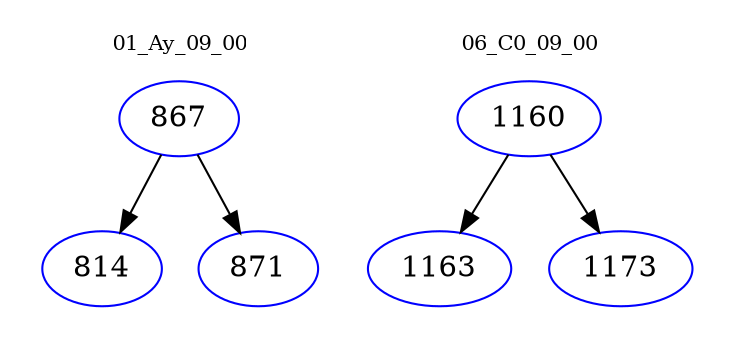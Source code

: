 digraph{
subgraph cluster_0 {
color = white
label = "01_Ay_09_00";
fontsize=10;
T0_867 [label="867", color="blue"]
T0_867 -> T0_814 [color="black"]
T0_814 [label="814", color="blue"]
T0_867 -> T0_871 [color="black"]
T0_871 [label="871", color="blue"]
}
subgraph cluster_1 {
color = white
label = "06_C0_09_00";
fontsize=10;
T1_1160 [label="1160", color="blue"]
T1_1160 -> T1_1163 [color="black"]
T1_1163 [label="1163", color="blue"]
T1_1160 -> T1_1173 [color="black"]
T1_1173 [label="1173", color="blue"]
}
}
